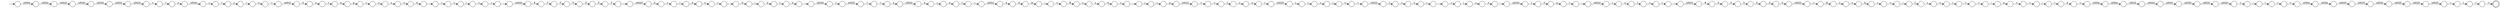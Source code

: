 digraph Automaton {
  rankdir = LR;
  0 [shape=circle,label=""];
  0 -> 176 [label="\u0020"]
  1 [shape=circle,label=""];
  1 -> 64 [label="i"]
  2 [shape=circle,label=""];
  2 -> 39 [label="\u0020"]
  3 [shape=circle,label=""];
  3 -> 138 [label="l"]
  4 [shape=circle,label=""];
  4 -> 108 [label="r"]
  5 [shape=circle,label=""];
  5 -> 171 [label="-"]
  6 [shape=circle,label=""];
  6 -> 144 [label="j"]
  7 [shape=circle,label=""];
  7 -> 112 [label="\u0020"]
  8 [shape=circle,label=""];
  8 -> 76 [label="k"]
  9 [shape=circle,label=""];
  9 -> 55 [label="f"]
  10 [shape=circle,label=""];
  10 -> 44 [label="s"]
  11 [shape=circle,label=""];
  11 -> 34 [label="B"]
  12 [shape=circle,label=""];
  12 -> 68 [label="\u0020"]
  13 [shape=circle,label=""];
  13 -> 33 [label="-"]
  14 [shape=circle,label=""];
  14 -> 119 [label="s"]
  15 [shape=circle,label=""];
  15 -> 158 [label="o"]
  16 [shape=circle,label=""];
  16 -> 22 [label="\u0020"]
  17 [shape=circle,label=""];
  17 -> 113 [label="#"]
  18 [shape=circle,label=""];
  18 -> 67 [label=":"]
  19 [shape=circle,label=""];
  19 -> 1 [label="m"]
  20 [shape=circle,label=""];
  20 -> 89 [label="t"]
  21 [shape=circle,label=""];
  21 -> 131 [label="a"]
  22 [shape=circle,label=""];
  22 -> 132 [label="\u0020"]
  23 [shape=circle,label=""];
  23 -> 146 [label=";"]
  24 [shape=circle,label=""];
  24 -> 159 [label="/"]
  25 [shape=circle,label=""];
  25 -> 38 [label="1"]
  26 [shape=circle,label=""];
  26 -> 27 [label="b"]
  27 [shape=circle,label=""];
  27 -> 52 [label="a"]
  28 [shape=circle,label=""];
  28 -> 42 [label="s"]
  29 [shape=circle,label=""];
  29 -> 21 [label="<"]
  30 [shape=circle,label=""];
  30 -> 88 [label="\u0020"]
  31 [shape=circle,label=""];
  31 -> 110 [label="F"]
  32 [shape=circle,label=""];
  32 -> 140 [label="\u0020"]
  33 [shape=circle,label=""];
  33 -> 46 [label="w"]
  34 [shape=circle,label=""];
  34 -> 65 [label="o"]
  35 [shape=circle,label=""];
  35 -> 28 [label="-"]
  36 [shape=circle,label=""];
  36 -> 109 [label="b"]
  37 [shape=circle,label=""];
  37 -> 13 [label="r"]
  38 [shape=circle,label=""];
  38 -> 98 [label="0"]
  39 [shape=circle,label=""];
  39 -> 57 [label="<"]
  40 [shape=circle,label=""];
  40 -> 127 [label="t"]
  41 [shape=circle,label=""];
  41 -> 99 [label="r"]
  42 [shape=circle,label=""];
  42 -> 45 [label="i"]
  43 [shape=circle,label=""];
  initial [shape=plaintext,label=""];
  initial -> 43
  43 -> 0 [label="\u000a"]
  44 [shape=circle,label=""];
  44 -> 101 [label="<"]
  45 [shape=circle,label=""];
  45 -> 165 [label="z"]
  46 [shape=circle,label=""];
  46 -> 161 [label="i"]
  47 [shape=circle,label=""];
  47 -> 103 [label="0"]
  48 [shape=circle,label=""];
  48 -> 178 [label="="]
  49 [shape=circle,label=""];
  49 -> 151 [label="t"]
  50 [shape=circle,label=""];
  50 -> 163 [label="F"]
  51 [shape=circle,label=""];
  51 -> 164 [label="n"]
  52 [shape=circle,label=""];
  52 -> 8 [label="c"]
  53 [shape=circle,label=""];
  53 -> 150 [label="#"]
  54 [shape=circle,label=""];
  54 -> 16 [label="\u0020"]
  55 [shape=circle,label=""];
  55 -> 75 [label="="]
  56 [shape=circle,label=""];
  56 -> 96 [label="l"]
  57 [shape=circle,label=""];
  57 -> 143 [label="t"]
  58 [shape=circle,label=""];
  58 -> 137 [label="\u0020"]
  59 [shape=circle,label=""];
  59 -> 79 [label="/"]
  60 [shape=circle,label=""];
  60 -> 9 [label="e"]
  61 [shape=circle,label=""];
  61 -> 60 [label="r"]
  62 [shape=circle,label=""];
  62 -> 15 [label="f"]
  63 [shape=circle,label=""];
  63 -> 130 [label="\u0020"]
  64 [shape=circle,label=""];
  64 -> 148 [label="n"]
  65 [shape=circle,label=""];
  65 -> 170 [label="o"]
  66 [shape=circle,label=""];
  66 -> 59 [label="<"]
  67 [shape=circle,label=""];
  67 -> 25 [label="\u0020"]
  68 [shape=circle,label=""];
  68 -> 157 [label="1"]
  69 [shape=circle,label=""];
  69 -> 6 [label="."]
  70 [shape=circle,label=""];
  70 -> 80 [label=">"]
  71 [shape=circle,label=""];
  71 -> 81 [label="0"]
  72 [shape=circle,label=""];
  72 -> 111 [label="l"]
  73 [shape=circle,label=""];
  73 -> 93 [label="o"]
  74 [shape=circle,label=""];
  74 -> 123 [label="d"]
  75 [shape=circle,label=""];
  75 -> 136 [label="\u0022"]
  76 [shape=circle,label=""];
  76 -> 104 [label="g"]
  77 [shape=circle,label=""];
  77 -> 72 [label="y"]
  78 [shape=doublecircle,label=""];
  79 [shape=circle,label=""];
  79 -> 94 [label="t"]
  80 [shape=circle,label=""];
  80 -> 107 [label="<"]
  81 [shape=circle,label=""];
  81 -> 125 [label="\u0022"]
  82 [shape=circle,label=""];
  82 -> 141 [label="o"]
  83 [shape=circle,label=""];
  83 -> 124 [label="t"]
  84 [shape=circle,label=""];
  84 -> 175 [label="t"]
  85 [shape=circle,label=""];
  85 -> 166 [label="\u000a"]
  86 [shape=circle,label=""];
  86 -> 24 [label="<"]
  87 [shape=circle,label=""];
  87 -> 153 [label="o"]
  88 [shape=circle,label=""];
  88 -> 168 [label="\u0020"]
  89 [shape=circle,label=""];
  89 -> 172 [label="d"]
  90 [shape=circle,label=""];
  90 -> 14 [label="\u0020"]
  91 [shape=circle,label=""];
  91 -> 169 [label="o"]
  92 [shape=circle,label=""];
  92 -> 61 [label="h"]
  93 [shape=circle,label=""];
  93 -> 162 [label="l"]
  94 [shape=circle,label=""];
  94 -> 156 [label="r"]
  95 [shape=circle,label=""];
  95 -> 134 [label="\u0022"]
  96 [shape=circle,label=""];
  96 -> 177 [label="e"]
  97 [shape=circle,label=""];
  97 -> 53 [label="\u0020"]
  98 [shape=circle,label=""];
  98 -> 122 [label="p"]
  99 [shape=circle,label=""];
  99 -> 97 [label=":"]
  100 [shape=circle,label=""];
  100 -> 49 [label="s"]
  101 [shape=circle,label=""];
  101 -> 149 [label="/"]
  102 [shape=circle,label=""];
  102 -> 74 [label="r"]
  103 [shape=circle,label=""];
  103 -> 129 [label="0"]
  104 [shape=circle,label=""];
  104 -> 115 [label="r"]
  105 [shape=circle,label=""];
  105 -> 142 [label="\u000a"]
  106 [shape=circle,label=""];
  106 -> 78 [label=">"]
  107 [shape=circle,label=""];
  107 -> 20 [label="/"]
  108 [shape=circle,label=""];
  108 -> 135 [label=":"]
  109 [shape=circle,label=""];
  109 -> 102 [label="o"]
  110 [shape=circle,label=""];
  110 -> 23 [label="F"]
  111 [shape=circle,label=""];
  111 -> 48 [label="e"]
  112 [shape=circle,label=""];
  112 -> 179 [label="<"]
  113 [shape=circle,label=""];
  113 -> 47 [label="0"]
  114 [shape=circle,label=""];
  114 -> 160 [label="\u0022"]
  115 [shape=circle,label=""];
  115 -> 121 [label="o"]
  116 [shape=circle,label=""];
  116 -> 32 [label="\u0020"]
  117 [shape=circle,label=""];
  117 -> 29 [label=">"]
  118 [shape=circle,label=""];
  118 -> 95 [label="p"]
  119 [shape=circle,label=""];
  119 -> 77 [label="t"]
  120 [shape=circle,label=""];
  120 -> 58 [label=";"]
  121 [shape=circle,label=""];
  121 -> 51 [label="u"]
  122 [shape=circle,label=""];
  122 -> 120 [label="t"]
  123 [shape=circle,label=""];
  123 -> 37 [label="e"]
  124 [shape=circle,label=""];
  124 -> 167 [label="h"]
  125 [shape=circle,label=""];
  125 -> 11 [label=">"]
  126 [shape=circle,label=""];
  126 -> 62 [label="<"]
  127 [shape=circle,label=""];
  127 -> 100 [label="\u0020"]
  128 [shape=circle,label=""];
  128 -> 105 [label="\u000a"]
  129 [shape=circle,label=""];
  129 -> 145 [label="0"]
  130 [shape=circle,label=""];
  130 -> 66 [label="\u0020"]
  131 [shape=circle,label=""];
  131 -> 92 [label="\u0020"]
  132 [shape=circle,label=""];
  132 -> 154 [label="\u0020"]
  133 [shape=circle,label=""];
  133 -> 3 [label="o"]
  134 [shape=circle,label=""];
  134 -> 126 [label=">"]
  135 [shape=circle,label=""];
  135 -> 17 [label="\u0020"]
  136 [shape=circle,label=""];
  136 -> 139 [label="A"]
  137 [shape=circle,label=""];
  137 -> 73 [label="c"]
  138 [shape=circle,label=""];
  138 -> 41 [label="o"]
  139 [shape=circle,label=""];
  139 -> 19 [label="d"]
  140 [shape=circle,label=""];
  140 -> 2 [label="\u0020"]
  141 [shape=circle,label=""];
  141 -> 173 [label="o"]
  142 [shape=circle,label=""];
  142 -> 30 [label="\u0020"]
  143 [shape=circle,label=""];
  143 -> 90 [label="d"]
  144 [shape=circle,label=""];
  144 -> 118 [label="s"]
  145 [shape=circle,label=""];
  145 -> 71 [label="0"]
  146 [shape=circle,label=""];
  146 -> 36 [label="\u0020"]
  147 [shape=circle,label=""];
  147 -> 35 [label="t"]
  148 [shape=circle,label=""];
  148 -> 82 [label="B"]
  149 [shape=circle,label=""];
  149 -> 91 [label="f"]
  150 [shape=circle,label=""];
  150 -> 50 [label="F"]
  151 [shape=circle,label=""];
  151 -> 56 [label="y"]
  152 [shape=circle,label=""];
  152 -> 106 [label="r"]
  153 [shape=circle,label=""];
  153 -> 147 [label="n"]
  154 [shape=circle,label=""];
  154 -> 7 [label="\u0020"]
  155 [shape=circle,label=""];
  155 -> 31 [label="F"]
  156 [shape=circle,label=""];
  156 -> 85 [label=">"]
  157 [shape=circle,label=""];
  157 -> 117 [label="\u0022"]
  158 [shape=circle,label=""];
  158 -> 40 [label="n"]
  159 [shape=circle,label=""];
  159 -> 70 [label="a"]
  160 [shape=circle,label=""];
  160 -> 87 [label="f"]
  161 [shape=circle,label=""];
  161 -> 83 [label="d"]
  162 [shape=circle,label=""];
  162 -> 4 [label="o"]
  163 [shape=circle,label=""];
  163 -> 155 [label="F"]
  164 [shape=circle,label=""];
  164 -> 5 [label="d"]
  165 [shape=circle,label=""];
  165 -> 18 [label="e"]
  166 [shape=circle,label=""];
  166 -> 54 [label="\u000a"]
  167 [shape=circle,label=""];
  167 -> 12 [label=":"]
  168 [shape=circle,label=""];
  168 -> 63 [label="\u0020"]
  169 [shape=circle,label=""];
  169 -> 84 [label="n"]
  170 [shape=circle,label=""];
  170 -> 10 [label="k"]
  171 [shape=circle,label=""];
  171 -> 133 [label="c"]
  172 [shape=circle,label=""];
  172 -> 128 [label=">"]
  173 [shape=circle,label=""];
  173 -> 174 [label="k"]
  174 [shape=circle,label=""];
  174 -> 69 [label="s"]
  175 [shape=circle,label=""];
  175 -> 86 [label=">"]
  176 [shape=circle,label=""];
  176 -> 116 [label="\u0020"]
  177 [shape=circle,label=""];
  177 -> 114 [label="="]
  178 [shape=circle,label=""];
  178 -> 26 [label="\u0022"]
  179 [shape=circle,label=""];
  179 -> 152 [label="t"]
}

